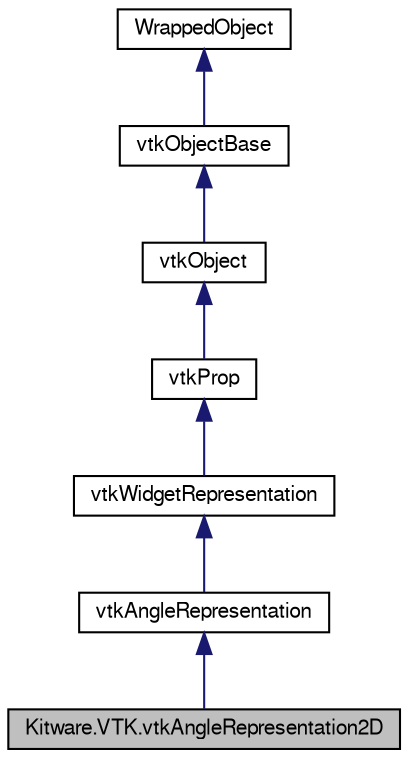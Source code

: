 digraph G
{
  bgcolor="transparent";
  edge [fontname="FreeSans",fontsize="10",labelfontname="FreeSans",labelfontsize="10"];
  node [fontname="FreeSans",fontsize="10",shape=record];
  Node1 [label="Kitware.VTK.vtkAngleRepresentation2D",height=0.2,width=0.4,color="black", fillcolor="grey75", style="filled" fontcolor="black"];
  Node2 -> Node1 [dir="back",color="midnightblue",fontsize="10",style="solid",fontname="FreeSans"];
  Node2 [label="vtkAngleRepresentation",height=0.2,width=0.4,color="black",URL="$class_kitware_1_1_v_t_k_1_1vtk_angle_representation.html",tooltip="vtkAngleRepresentation - represent the vtkAngleWidget"];
  Node3 -> Node2 [dir="back",color="midnightblue",fontsize="10",style="solid",fontname="FreeSans"];
  Node3 [label="vtkWidgetRepresentation",height=0.2,width=0.4,color="black",URL="$class_kitware_1_1_v_t_k_1_1vtk_widget_representation.html",tooltip="vtkWidgetRepresentation - abstract class defines interface between the widget and widget representati..."];
  Node4 -> Node3 [dir="back",color="midnightblue",fontsize="10",style="solid",fontname="FreeSans"];
  Node4 [label="vtkProp",height=0.2,width=0.4,color="black",URL="$class_kitware_1_1_v_t_k_1_1vtk_prop.html",tooltip="vtkProp - abstract superclass for all actors, volumes and annotations"];
  Node5 -> Node4 [dir="back",color="midnightblue",fontsize="10",style="solid",fontname="FreeSans"];
  Node5 [label="vtkObject",height=0.2,width=0.4,color="black",URL="$class_kitware_1_1_v_t_k_1_1vtk_object.html",tooltip="vtkObject - abstract base class for most VTK objects"];
  Node6 -> Node5 [dir="back",color="midnightblue",fontsize="10",style="solid",fontname="FreeSans"];
  Node6 [label="vtkObjectBase",height=0.2,width=0.4,color="black",URL="$class_kitware_1_1_v_t_k_1_1vtk_object_base.html",tooltip="vtkObjectBase - abstract base class for most VTK objects"];
  Node7 -> Node6 [dir="back",color="midnightblue",fontsize="10",style="solid",fontname="FreeSans"];
  Node7 [label="WrappedObject",height=0.2,width=0.4,color="black",URL="$class_kitware_1_1_v_t_k_1_1_wrapped_object.html",tooltip="Base class for all the mummy wrapped classes in Kitware.VTK."];
}
